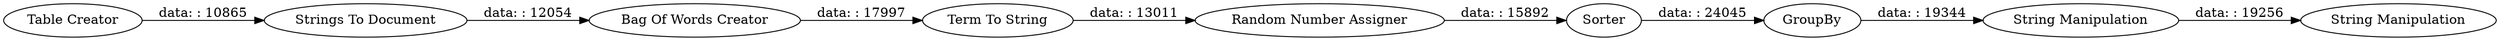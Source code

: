 digraph {
	"6825107242105153997_1" [label="Table Creator"]
	"6825107242105153997_7" [label=Sorter]
	"6825107242105153997_4" [label="Term To String"]
	"6825107242105153997_8" [label=GroupBy]
	"6825107242105153997_9" [label="String Manipulation"]
	"6825107242105153997_6" [label="Random Number Assigner"]
	"6825107242105153997_3" [label="Bag Of Words Creator"]
	"6825107242105153997_10" [label="String Manipulation"]
	"6825107242105153997_2" [label="Strings To Document"]
	"6825107242105153997_9" -> "6825107242105153997_10" [label="data: : 19256"]
	"6825107242105153997_7" -> "6825107242105153997_8" [label="data: : 24045"]
	"6825107242105153997_2" -> "6825107242105153997_3" [label="data: : 12054"]
	"6825107242105153997_6" -> "6825107242105153997_7" [label="data: : 15892"]
	"6825107242105153997_1" -> "6825107242105153997_2" [label="data: : 10865"]
	"6825107242105153997_3" -> "6825107242105153997_4" [label="data: : 17997"]
	"6825107242105153997_4" -> "6825107242105153997_6" [label="data: : 13011"]
	"6825107242105153997_8" -> "6825107242105153997_9" [label="data: : 19344"]
	rankdir=LR
}
